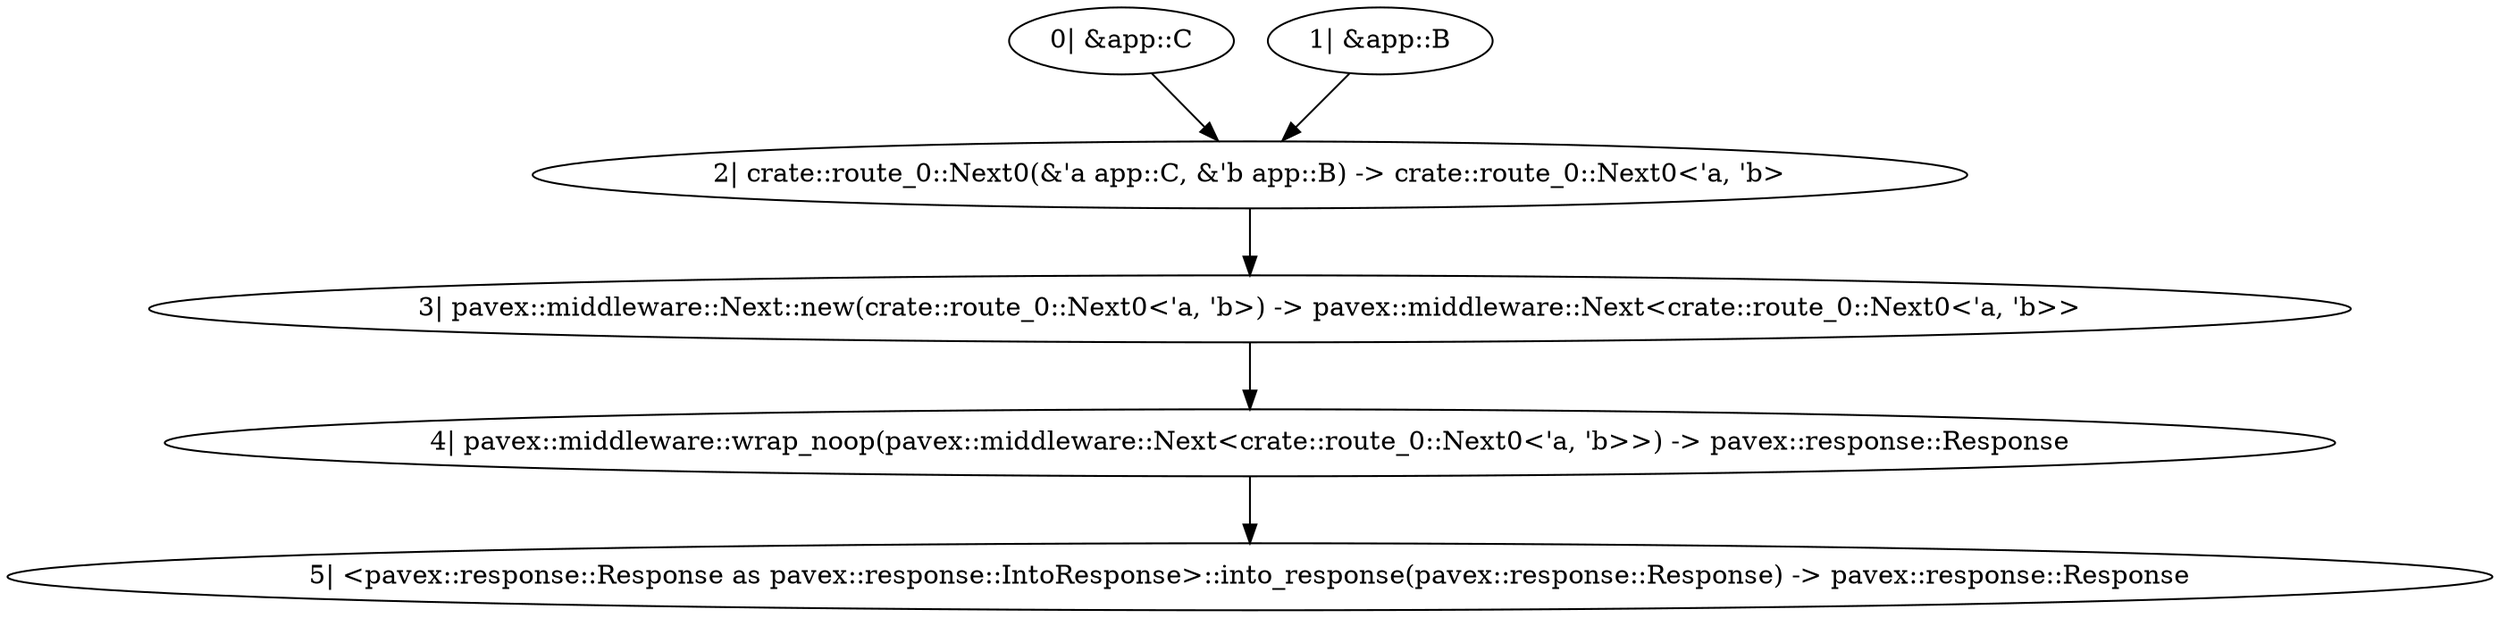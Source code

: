 digraph "GET / - 0" {
    0 [ label = "0| &app::C"]
    1 [ label = "1| &app::B"]
    2 [ label = "2| crate::route_0::Next0(&'a app::C, &'b app::B) -> crate::route_0::Next0<'a, 'b>"]
    3 [ label = "3| pavex::middleware::Next::new(crate::route_0::Next0<'a, 'b>) -> pavex::middleware::Next<crate::route_0::Next0<'a, 'b>>"]
    4 [ label = "4| pavex::middleware::wrap_noop(pavex::middleware::Next<crate::route_0::Next0<'a, 'b>>) -> pavex::response::Response"]
    5 [ label = "5| <pavex::response::Response as pavex::response::IntoResponse>::into_response(pavex::response::Response) -> pavex::response::Response"]
    3 -> 4 [ ]
    2 -> 3 [ ]
    1 -> 2 [ ]
    4 -> 5 [ ]
    0 -> 2 [ ]
}
digraph "GET / - 1" {
    0 [ label = "0| &app::C"]
    1 [ label = "1| &app::B"]
    2 [ label = "2| app::handler(&app::C, &app::B) -> pavex::response::Response"]
    3 [ label = "3| <pavex::response::Response as pavex::response::IntoResponse>::into_response(pavex::response::Response) -> pavex::response::Response"]
    1 -> 2 [ ]
    2 -> 3 [ ]
    0 -> 2 [ ]
}
digraph "* * - 0" {
    0 [ label = "0| &pavex::router::AllowedMethods"]
    1 [ label = "1| crate::route_1::Next0(&'a pavex::router::AllowedMethods) -> crate::route_1::Next0<'a>"]
    2 [ label = "2| pavex::middleware::Next::new(crate::route_1::Next0<'a>) -> pavex::middleware::Next<crate::route_1::Next0<'a>>"]
    3 [ label = "3| pavex::middleware::wrap_noop(pavex::middleware::Next<crate::route_1::Next0<'a>>) -> pavex::response::Response"]
    4 [ label = "4| <pavex::response::Response as pavex::response::IntoResponse>::into_response(pavex::response::Response) -> pavex::response::Response"]
    2 -> 3 [ ]
    1 -> 2 [ ]
    3 -> 4 [ ]
    0 -> 1 [ ]
}
digraph "* * - 1" {
    0 [ label = "0| &pavex::router::AllowedMethods"]
    1 [ label = "1| pavex::router::default_fallback(&pavex::router::AllowedMethods) -> pavex::response::Response"]
    2 [ label = "2| <pavex::response::Response as pavex::response::IntoResponse>::into_response(pavex::response::Response) -> pavex::response::Response"]
    1 -> 2 [ ]
    0 -> 1 [ ]
}
digraph app_state {
    0 [ label = "0| app::a() -> core::result::Result<app::A, pavex::Error>"]
    1 [ label = "1| `match`"]
    2 [ label = "2| core::result::Result<app::A, pavex::Error> -> pavex::Error"]
    3 [ label = "3| crate::ApplicationStateError::A(pavex::Error) -> crate::ApplicationStateError"]
    4 [ label = "4| core::result::Result::Err(crate::ApplicationStateError) -> core::result::Result<crate::ApplicationState, crate::ApplicationStateError>"]
    5 [ label = "5| core::result::Result<app::A, pavex::Error> -> app::A"]
    6 [ label = "6| <app::A as core::clone::Clone>::clone(&app::A) -> app::A"]
    7 [ label = "7| app::b(app::A) -> app::B"]
    8 [ label = "8| app::c(app::A) -> core::result::Result<app::C, pavex::Error>"]
    9 [ label = "9| `match`"]
    10 [ label = "10| core::result::Result<app::C, pavex::Error> -> pavex::Error"]
    11 [ label = "11| crate::ApplicationStateError::C(pavex::Error) -> crate::ApplicationStateError"]
    12 [ label = "12| core::result::Result::Err(crate::ApplicationStateError) -> core::result::Result<crate::ApplicationState, crate::ApplicationStateError>"]
    13 [ label = "13| core::result::Result<app::C, pavex::Error> -> app::C"]
    14 [ label = "14| crate::ApplicationState(app::B, app::C) -> crate::ApplicationState"]
    15 [ label = "15| core::result::Result::Ok(crate::ApplicationState) -> core::result::Result<crate::ApplicationState, crate::ApplicationStateError>"]
    13 -> 14 [ ]
    9 -> 10 [ ]
    5 -> 8 [ ]
    1 -> 2 [ ]
    7 -> 14 [ ]
    1 -> 5 [ ]
    9 -> 13 [ ]
    14 -> 15 [ ]
    2 -> 3 [ ]
    10 -> 11 [ ]
    3 -> 4 [ ]
    11 -> 12 [ ]
    8 -> 9 [ ]
    0 -> 1 [ ]
    5 -> 6 [ label = "&"]
    6 -> 7 [ ]
}
